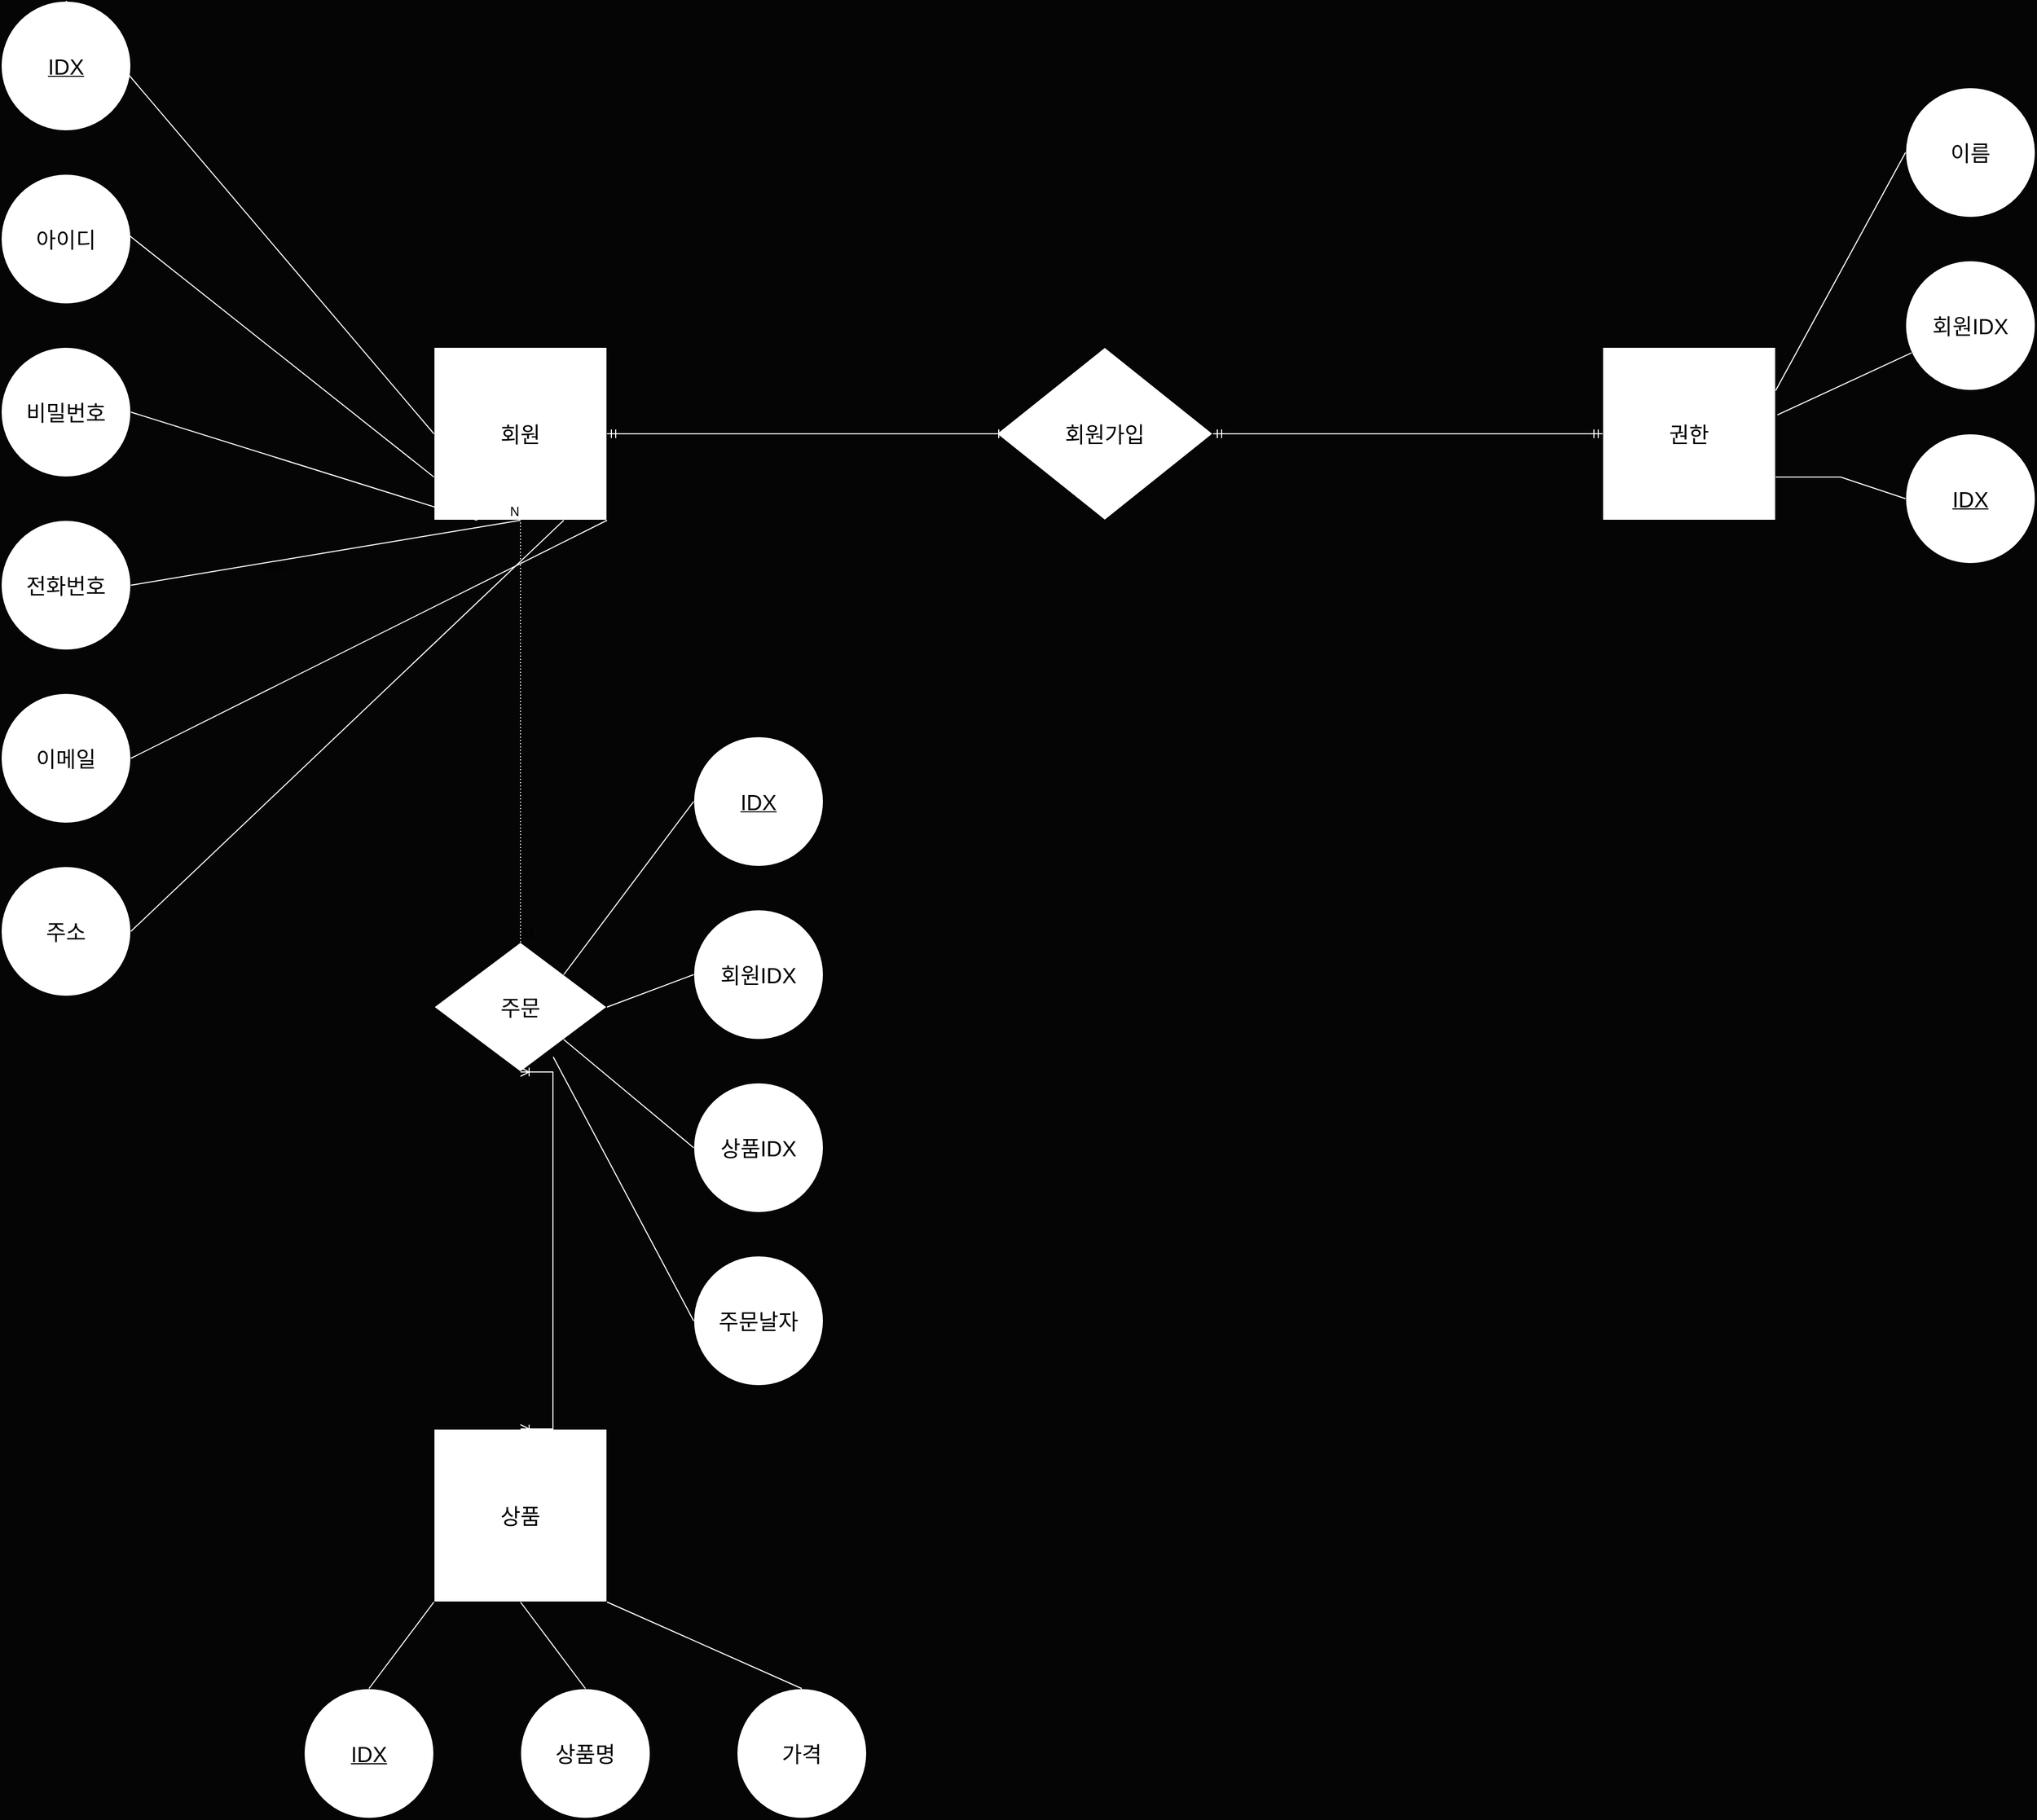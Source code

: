 <mxfile version="22.1.22" type="embed">
  <diagram id="23iRSUPoRavnBvh4doch" name="Page-1">
    <mxGraphModel dx="9277" dy="12926" grid="1" gridSize="10" guides="1" tooltips="1" connect="1" arrows="1" fold="1" page="0" pageScale="1" pageWidth="827" pageHeight="1169" background="#050505" math="0" shadow="0">
      <root>
        <mxCell id="0" />
        <mxCell id="1" parent="0" />
        <mxCell id="36" value="&lt;font style=&quot;font-size: 20px;&quot;&gt;회원&lt;/font&gt;" style="whiteSpace=wrap;html=1;align=center;" parent="1" vertex="1">
          <mxGeometry x="-6920" y="-11520" width="160" height="160" as="geometry" />
        </mxCell>
        <mxCell id="37" value="&lt;font style=&quot;font-size: 20px;&quot;&gt;IDX&lt;/font&gt;" style="ellipse;whiteSpace=wrap;html=1;align=center;fontStyle=4;" parent="1" vertex="1">
          <mxGeometry x="-7320" y="-11840" width="120" height="120" as="geometry" />
        </mxCell>
        <mxCell id="38" value="&lt;font style=&quot;font-size: 20px;&quot;&gt;아이디&lt;/font&gt;" style="ellipse;whiteSpace=wrap;html=1;align=center;" parent="1" vertex="1">
          <mxGeometry x="-7320" y="-11680" width="120" height="120" as="geometry" />
        </mxCell>
        <mxCell id="39" value="&lt;font style=&quot;font-size: 20px;&quot;&gt;비밀번호&lt;/font&gt;" style="ellipse;whiteSpace=wrap;html=1;align=center;" parent="1" vertex="1">
          <mxGeometry x="-7320" y="-11520" width="120" height="120" as="geometry" />
        </mxCell>
        <mxCell id="40" value="&lt;font style=&quot;font-size: 20px;&quot;&gt;전화번호&lt;/font&gt;" style="ellipse;whiteSpace=wrap;html=1;align=center;" parent="1" vertex="1">
          <mxGeometry x="-7320" y="-11360" width="120" height="120" as="geometry" />
        </mxCell>
        <mxCell id="41" value="&lt;font style=&quot;font-size: 20px;&quot;&gt;이메일&lt;/font&gt;" style="ellipse;whiteSpace=wrap;html=1;align=center;" parent="1" vertex="1">
          <mxGeometry x="-7320" y="-11200" width="120" height="120" as="geometry" />
        </mxCell>
        <mxCell id="42" value="&lt;font style=&quot;font-size: 20px;&quot;&gt;주소&lt;/font&gt;" style="ellipse;whiteSpace=wrap;html=1;align=center;" parent="1" vertex="1">
          <mxGeometry x="-7320" y="-11040" width="120" height="120" as="geometry" />
        </mxCell>
        <mxCell id="44" value="Text" style="text;html=1;align=center;verticalAlign=middle;resizable=0;points=[];autosize=1;strokeColor=none;fillColor=none;" parent="1" vertex="1">
          <mxGeometry x="-7095" y="-11332" width="50" height="30" as="geometry" />
        </mxCell>
        <mxCell id="45" value="" style="endArrow=none;html=1;rounded=0;exitX=0.5;exitY=0;exitDx=0;exitDy=0;entryX=0;entryY=0.5;entryDx=0;entryDy=0;strokeColor=#FFFFFF;" parent="1" source="37" target="36" edge="1">
          <mxGeometry relative="1" as="geometry">
            <mxPoint x="-6970" y="-11370" as="sourcePoint" />
            <mxPoint x="-6810" y="-11370" as="targetPoint" />
          </mxGeometry>
        </mxCell>
        <mxCell id="47" value="" style="endArrow=none;html=1;rounded=0;entryX=0;entryY=0.75;entryDx=0;entryDy=0;strokeColor=#FFFFFF;exitX=0.917;exitY=0.417;exitDx=0;exitDy=0;exitPerimeter=0;" parent="1" source="38" target="36" edge="1">
          <mxGeometry relative="1" as="geometry">
            <mxPoint x="-7200" y="-11610" as="sourcePoint" />
            <mxPoint x="-6775" y="-11440" as="targetPoint" />
          </mxGeometry>
        </mxCell>
        <mxCell id="48" value="" style="endArrow=none;html=1;rounded=0;exitX=1;exitY=0.5;exitDx=0;exitDy=0;entryX=0.25;entryY=1;entryDx=0;entryDy=0;strokeColor=#FFFFFF;" parent="1" source="39" target="36" edge="1">
          <mxGeometry relative="1" as="geometry">
            <mxPoint x="-6940" y="-11280" as="sourcePoint" />
            <mxPoint x="-6765" y="-11400" as="targetPoint" />
          </mxGeometry>
        </mxCell>
        <mxCell id="50" value="" style="endArrow=none;html=1;rounded=0;exitX=1;exitY=0.5;exitDx=0;exitDy=0;entryX=0.5;entryY=1;entryDx=0;entryDy=0;strokeColor=#FFFFFF;" parent="1" source="40" target="36" edge="1">
          <mxGeometry relative="1" as="geometry">
            <mxPoint x="-6780" y="-11280" as="sourcePoint" />
            <mxPoint x="-6730" y="-11360" as="targetPoint" />
          </mxGeometry>
        </mxCell>
        <mxCell id="52" value="" style="endArrow=none;html=1;rounded=0;exitX=1;exitY=0.5;exitDx=0;exitDy=0;entryX=1;entryY=1;entryDx=0;entryDy=0;strokeColor=#FFFFFF;" parent="1" source="41" target="36" edge="1">
          <mxGeometry relative="1" as="geometry">
            <mxPoint x="-6620" y="-11280" as="sourcePoint" />
            <mxPoint x="-6690" y="-11360" as="targetPoint" />
          </mxGeometry>
        </mxCell>
        <mxCell id="54" value="" style="endArrow=none;html=1;rounded=0;exitX=0.75;exitY=1;exitDx=0;exitDy=0;entryX=1;entryY=0.5;entryDx=0;entryDy=0;strokeColor=#FFFFFF;" parent="1" source="36" target="42" edge="1">
          <mxGeometry relative="1" as="geometry">
            <mxPoint x="-6820" y="-10900" as="sourcePoint" />
            <mxPoint x="-7120" y="-11060" as="targetPoint" />
          </mxGeometry>
        </mxCell>
        <mxCell id="55" value="&lt;span style=&quot;font-size: 20px;&quot;&gt;회원가입&lt;/span&gt;" style="shape=rhombus;perimeter=rhombusPerimeter;whiteSpace=wrap;html=1;align=center;" parent="1" vertex="1">
          <mxGeometry x="-6400" y="-11520" width="200" height="160" as="geometry" />
        </mxCell>
        <mxCell id="57" value="&lt;span style=&quot;font-size: 20px;&quot;&gt;권한&lt;/span&gt;" style="whiteSpace=wrap;html=1;align=center;" parent="1" vertex="1">
          <mxGeometry x="-5840" y="-11520" width="160" height="160" as="geometry" />
        </mxCell>
        <mxCell id="58" value="&lt;font style=&quot;font-size: 20px;&quot;&gt;IDX&lt;/font&gt;" style="ellipse;whiteSpace=wrap;html=1;align=center;fontStyle=4;" parent="1" vertex="1">
          <mxGeometry x="-5560" y="-11440" width="120" height="120" as="geometry" />
        </mxCell>
        <mxCell id="59" value="&lt;font style=&quot;font-size: 20px;&quot;&gt;이름&lt;/font&gt;" style="ellipse;whiteSpace=wrap;html=1;align=center;" parent="1" vertex="1">
          <mxGeometry x="-5560" y="-11760" width="120" height="120" as="geometry" />
        </mxCell>
        <mxCell id="62" value="" style="endArrow=none;html=1;rounded=0;entryX=1;entryY=0.75;entryDx=0;entryDy=0;strokeColor=#FFFFFF;exitX=0;exitY=0.5;exitDx=0;exitDy=0;" parent="1" source="58" target="57" edge="1">
          <mxGeometry relative="1" as="geometry">
            <mxPoint x="-5640" y="-11360" as="sourcePoint" />
            <mxPoint x="-5610" y="-11438.33" as="targetPoint" />
            <Array as="points">
              <mxPoint x="-5620" y="-11400" />
            </Array>
          </mxGeometry>
        </mxCell>
        <mxCell id="64" value="" style="endArrow=none;html=1;rounded=0;entryX=1;entryY=0.25;entryDx=0;entryDy=0;strokeColor=#FFFFFF;exitX=0;exitY=0.5;exitDx=0;exitDy=0;" parent="1" source="59" target="57" edge="1">
          <mxGeometry relative="1" as="geometry">
            <mxPoint x="-5620" y="-11520" as="sourcePoint" />
            <mxPoint x="-5640" y="-11598.33" as="targetPoint" />
          </mxGeometry>
        </mxCell>
        <mxCell id="68" value="&lt;font style=&quot;font-size: 20px;&quot;&gt;상품&lt;/font&gt;" style="whiteSpace=wrap;html=1;align=center;" parent="1" vertex="1">
          <mxGeometry x="-6920" y="-10520" width="160" height="160" as="geometry" />
        </mxCell>
        <mxCell id="70" value="&lt;font style=&quot;font-size: 20px;&quot;&gt;주문&lt;/font&gt;" style="shape=rhombus;perimeter=rhombusPerimeter;whiteSpace=wrap;html=1;align=center;" parent="1" vertex="1">
          <mxGeometry x="-6920" y="-10970" width="160" height="120" as="geometry" />
        </mxCell>
        <mxCell id="74" value="" style="edgeStyle=entityRelationEdgeStyle;fontSize=12;html=1;endArrow=ERmandOne;startArrow=ERmandOne;rounded=0;exitX=1;exitY=0.5;exitDx=0;exitDy=0;strokeColor=#FFFFFF;" parent="1" source="36" edge="1">
          <mxGeometry width="100" height="100" relative="1" as="geometry">
            <mxPoint x="-6490" y="-11340" as="sourcePoint" />
            <mxPoint x="-6390" y="-11440" as="targetPoint" />
          </mxGeometry>
        </mxCell>
        <mxCell id="77" value="" style="edgeStyle=entityRelationEdgeStyle;fontSize=12;html=1;endArrow=ERmandOne;startArrow=ERmandOne;rounded=0;strokeColor=#FFFFFF;" parent="1" source="55" target="57" edge="1">
          <mxGeometry width="100" height="100" relative="1" as="geometry">
            <mxPoint x="-6070" y="-11290" as="sourcePoint" />
            <mxPoint x="-5970" y="-11390" as="targetPoint" />
          </mxGeometry>
        </mxCell>
        <mxCell id="82" value="&lt;font style=&quot;font-size: 20px;&quot;&gt;IDX&lt;/font&gt;" style="ellipse;whiteSpace=wrap;html=1;align=center;fontStyle=4;" parent="1" vertex="1">
          <mxGeometry x="-7040" y="-10280" width="120" height="120" as="geometry" />
        </mxCell>
        <mxCell id="83" value="&lt;font style=&quot;font-size: 20px;&quot;&gt;상품명&lt;/font&gt;" style="ellipse;whiteSpace=wrap;html=1;align=center;" parent="1" vertex="1">
          <mxGeometry x="-6840" y="-10280" width="120" height="120" as="geometry" />
        </mxCell>
        <mxCell id="84" value="&lt;span style=&quot;font-size: 20px;&quot;&gt;가격&lt;/span&gt;" style="ellipse;whiteSpace=wrap;html=1;align=center;" parent="1" vertex="1">
          <mxGeometry x="-6640" y="-10280" width="120" height="120" as="geometry" />
        </mxCell>
        <mxCell id="86" value="" style="endArrow=none;html=1;rounded=0;entryX=0.5;entryY=0;entryDx=0;entryDy=0;exitX=0;exitY=1;exitDx=0;exitDy=0;strokeColor=#FFFFFF;" parent="1" source="68" target="82" edge="1">
          <mxGeometry relative="1" as="geometry">
            <mxPoint x="-6950" y="-10350" as="sourcePoint" />
            <mxPoint x="-6900" y="-10350" as="targetPoint" />
          </mxGeometry>
        </mxCell>
        <mxCell id="87" value="" style="endArrow=none;html=1;rounded=0;exitX=0.5;exitY=0;exitDx=0;exitDy=0;entryX=0.5;entryY=1;entryDx=0;entryDy=0;strokeColor=#FFFFFF;" parent="1" source="83" target="68" edge="1">
          <mxGeometry relative="1" as="geometry">
            <mxPoint x="-6840" y="-10310" as="sourcePoint" />
            <mxPoint x="-6680" y="-10310" as="targetPoint" />
          </mxGeometry>
        </mxCell>
        <mxCell id="88" value="" style="endArrow=none;html=1;rounded=0;exitX=1;exitY=1;exitDx=0;exitDy=0;entryX=0.5;entryY=0;entryDx=0;entryDy=0;strokeColor=#FFFFFF;" parent="1" source="68" target="84" edge="1">
          <mxGeometry relative="1" as="geometry">
            <mxPoint x="-6730" y="-10340" as="sourcePoint" />
            <mxPoint x="-6570" y="-10340" as="targetPoint" />
          </mxGeometry>
        </mxCell>
        <mxCell id="90" value="&lt;font style=&quot;font-size: 20px;&quot;&gt;IDX&lt;/font&gt;" style="ellipse;whiteSpace=wrap;html=1;align=center;fontStyle=4;" parent="1" vertex="1">
          <mxGeometry x="-6680" y="-11160" width="120" height="120" as="geometry" />
        </mxCell>
        <mxCell id="91" value="&lt;span style=&quot;font-size: 20px;&quot;&gt;회원IDX&lt;br&gt;&lt;/span&gt;" style="ellipse;whiteSpace=wrap;html=1;align=center;" parent="1" vertex="1">
          <mxGeometry x="-6680" y="-11000" width="120" height="120" as="geometry" />
        </mxCell>
        <mxCell id="94" style="edgeStyle=orthogonalEdgeStyle;rounded=0;orthogonalLoop=1;jettySize=auto;html=1;exitX=1;exitY=0;exitDx=0;exitDy=0;" parent="1" source="92" edge="1">
          <mxGeometry relative="1" as="geometry">
            <mxPoint x="-6590" y="-10790" as="targetPoint" />
          </mxGeometry>
        </mxCell>
        <mxCell id="92" value="&lt;span style=&quot;font-size: 20px;&quot;&gt;상품IDX&lt;/span&gt;" style="ellipse;whiteSpace=wrap;html=1;align=center;" parent="1" vertex="1">
          <mxGeometry x="-6680" y="-10840" width="120" height="120" as="geometry" />
        </mxCell>
        <mxCell id="93" value="&lt;span style=&quot;font-size: 20px;&quot;&gt;주문날자&lt;/span&gt;" style="ellipse;whiteSpace=wrap;html=1;align=center;" parent="1" vertex="1">
          <mxGeometry x="-6680" y="-10680" width="120" height="120" as="geometry" />
        </mxCell>
        <mxCell id="95" value="" style="endArrow=none;html=1;rounded=0;entryX=0;entryY=0.5;entryDx=0;entryDy=0;exitX=1;exitY=0;exitDx=0;exitDy=0;strokeColor=#FFFFFF;" parent="1" source="70" target="90" edge="1">
          <mxGeometry relative="1" as="geometry">
            <mxPoint x="-6780" y="-11000" as="sourcePoint" />
            <mxPoint x="-6620" y="-11000" as="targetPoint" />
          </mxGeometry>
        </mxCell>
        <mxCell id="96" value="" style="endArrow=none;html=1;rounded=0;entryX=0;entryY=0.5;entryDx=0;entryDy=0;strokeColor=#FFFFFF;" parent="1" target="91" edge="1">
          <mxGeometry relative="1" as="geometry">
            <mxPoint x="-6760" y="-10910" as="sourcePoint" />
            <mxPoint x="-6700" y="-10870" as="targetPoint" />
          </mxGeometry>
        </mxCell>
        <mxCell id="97" value="" style="endArrow=none;html=1;rounded=0;entryX=0;entryY=0.5;entryDx=0;entryDy=0;exitX=1;exitY=1;exitDx=0;exitDy=0;strokeColor=#FFFFFF;" parent="1" edge="1">
          <mxGeometry relative="1" as="geometry">
            <mxPoint x="-6800" y="-10880" as="sourcePoint" />
            <mxPoint x="-6680.0" y="-10780" as="targetPoint" />
          </mxGeometry>
        </mxCell>
        <mxCell id="100" value="" style="endArrow=none;html=1;rounded=0;entryX=0;entryY=0.5;entryDx=0;entryDy=0;exitX=0.689;exitY=0.883;exitDx=0;exitDy=0;exitPerimeter=0;strokeColor=#FFFFFF;" parent="1" source="70" target="93" edge="1">
          <mxGeometry relative="1" as="geometry">
            <mxPoint x="-6840" y="-10710" as="sourcePoint" />
            <mxPoint x="-6680" y="-10710" as="targetPoint" />
          </mxGeometry>
        </mxCell>
        <mxCell id="101" value="" style="endArrow=none;html=1;rounded=0;dashed=1;dashPattern=1 2;strokeColor=#FFFFFF;entryX=0.5;entryY=1;entryDx=0;entryDy=0;exitX=0.5;exitY=0;exitDx=0;exitDy=0;" edge="1" parent="1" source="70" target="36">
          <mxGeometry relative="1" as="geometry">
            <mxPoint x="-6900" y="-11160" as="sourcePoint" />
            <mxPoint x="-6850" y="-11300" as="targetPoint" />
          </mxGeometry>
        </mxCell>
        <mxCell id="102" value="M" style="resizable=0;html=1;whiteSpace=wrap;align=left;verticalAlign=bottom;" connectable="0" vertex="1" parent="101">
          <mxGeometry x="-1" relative="1" as="geometry" />
        </mxCell>
        <mxCell id="103" value="N" style="resizable=0;html=1;whiteSpace=wrap;align=right;verticalAlign=bottom;" connectable="0" vertex="1" parent="101">
          <mxGeometry x="1" relative="1" as="geometry" />
        </mxCell>
        <mxCell id="106" value="" style="edgeStyle=entityRelationEdgeStyle;fontSize=12;html=1;endArrow=ERoneToMany;startArrow=ERoneToMany;rounded=0;entryX=0.5;entryY=1;entryDx=0;entryDy=0;exitX=0.5;exitY=0;exitDx=0;exitDy=0;strokeColor=#FFFFFF;" edge="1" parent="1" source="68" target="70">
          <mxGeometry width="100" height="100" relative="1" as="geometry">
            <mxPoint x="-6930" y="-10640" as="sourcePoint" />
            <mxPoint x="-6830" y="-10740" as="targetPoint" />
          </mxGeometry>
        </mxCell>
        <mxCell id="107" value="&lt;font style=&quot;font-size: 20px;&quot;&gt;회원IDX&lt;/font&gt;" style="ellipse;whiteSpace=wrap;html=1;align=center;" vertex="1" parent="1">
          <mxGeometry x="-5560" y="-11600" width="120" height="120" as="geometry" />
        </mxCell>
        <mxCell id="108" value="" style="endArrow=none;html=1;rounded=0;exitX=1.01;exitY=0.391;exitDx=0;exitDy=0;exitPerimeter=0;strokeColor=#FFFFFF;" edge="1" parent="1" source="57" target="107">
          <mxGeometry relative="1" as="geometry">
            <mxPoint x="-5680" y="-11460" as="sourcePoint" />
            <mxPoint x="-5520" y="-11460" as="targetPoint" />
          </mxGeometry>
        </mxCell>
      </root>
    </mxGraphModel>
  </diagram>
</mxfile>
